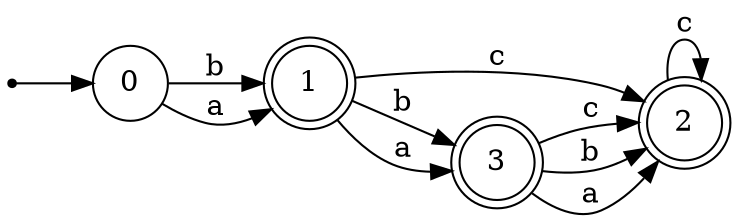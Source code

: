 digraph DFA {
  rankdir=LR;
  node [shape = doublecircle];
  1;
  2;
  3;
  node [shape = circle];
  start [shape=point];
  start -> 0;
  0 -> 1 [label="b"];
  0 -> 1 [label="a"];
  1 -> 2 [label="c"];
  1 -> 3 [label="b"];
  1 -> 3 [label="a"];
  2 -> 2 [label="c"];
  3 -> 2 [label="c"];
  3 -> 2 [label="b"];
  3 -> 2 [label="a"];
}
